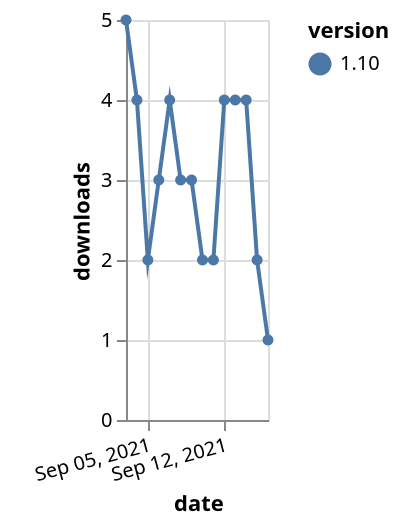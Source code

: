 {"$schema": "https://vega.github.io/schema/vega-lite/v5.json", "description": "A simple bar chart with embedded data.", "data": {"values": [{"date": "2021-09-03", "total": 2528, "delta": 5, "version": "1.10"}, {"date": "2021-09-04", "total": 2532, "delta": 4, "version": "1.10"}, {"date": "2021-09-05", "total": 2534, "delta": 2, "version": "1.10"}, {"date": "2021-09-06", "total": 2537, "delta": 3, "version": "1.10"}, {"date": "2021-09-07", "total": 2541, "delta": 4, "version": "1.10"}, {"date": "2021-09-08", "total": 2544, "delta": 3, "version": "1.10"}, {"date": "2021-09-09", "total": 2547, "delta": 3, "version": "1.10"}, {"date": "2021-09-10", "total": 2549, "delta": 2, "version": "1.10"}, {"date": "2021-09-11", "total": 2551, "delta": 2, "version": "1.10"}, {"date": "2021-09-12", "total": 2555, "delta": 4, "version": "1.10"}, {"date": "2021-09-13", "total": 2559, "delta": 4, "version": "1.10"}, {"date": "2021-09-14", "total": 2563, "delta": 4, "version": "1.10"}, {"date": "2021-09-15", "total": 2565, "delta": 2, "version": "1.10"}, {"date": "2021-09-16", "total": 2566, "delta": 1, "version": "1.10"}]}, "width": "container", "mark": {"type": "line", "point": {"filled": true}}, "encoding": {"x": {"field": "date", "type": "temporal", "timeUnit": "yearmonthdate", "title": "date", "axis": {"labelAngle": -15}}, "y": {"field": "delta", "type": "quantitative", "title": "downloads"}, "color": {"field": "version", "type": "nominal"}, "tooltip": {"field": "delta"}}}